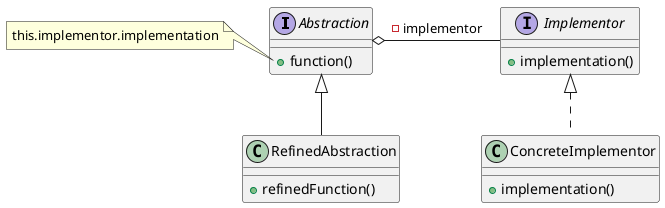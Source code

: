 @startuml
'https://plantuml.com/class-diagram

interface Abstraction {
    + function()
}
interface Implementor {
    + implementation()
}
class RefinedAbstraction {
    + refinedFunction()
}
class ConcreteImplementor {
    + implementation()
}

note left of Abstraction::function
    this.implementor.implementation
end note

Abstraction o-right- Implementor: - implementor
Abstraction <|-- RefinedAbstraction
Implementor <|.. ConcreteImplementor

@enduml